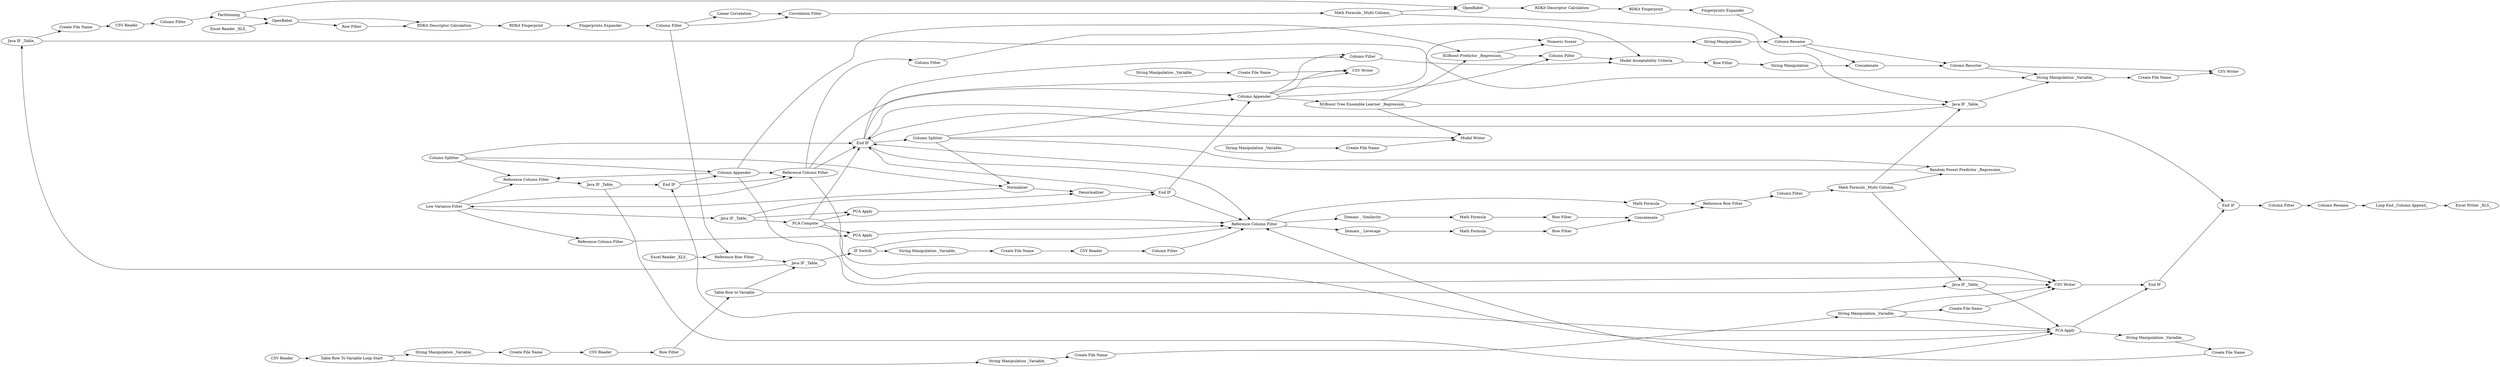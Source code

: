 digraph {
	150 -> 540
	621 -> 550
	548 -> 549
	44 -> 112
	630 -> 544
	536 -> 550
	517 -> 518
	542 -> 554
	542 -> 674
	666 -> 515
	553 -> 673
	674 -> 504
	539 -> 536
	113 -> 45
	606 -> 607
	670 -> 606
	605 -> 611
	627 -> 628
	553 -> 554
	553 -> 149
	602 -> 626
	552 -> 533
	552 -> 500
	608 -> 633
	518 -> 516
	534 -> 535
	617 -> 619
	630 -> 543
	670 -> 550
	636 -> 637
	505 -> 502
	538 -> 543
	601 -> 619
	404 -> 405
	669 -> 5
	668 -> 669
	673 -> 533
	672 -> 515
	550 -> 623
	537 -> 539
	511 -> 512
	537 -> 538
	149 -> 157
	550 -> 602
	538 -> 550
	112 -> 601
	634 -> 620
	543 -> 634
	600 -> 601
	612 -> 614
	150 -> 674
	543 -> 542
	646 -> 5
	536 -> 552
	677 -> 673
	541 -> 542
	112 -> 46
	509 -> 506
	554 -> 544
	514 -> 513
	605 -> 608
	260 -> 404
	546 -> 544
	622 -> 628
	674 -> 544
	157 -> 536
	631 -> 677
	403 -> 406
	620 -> 635
	5 -> 45
	504 -> 502
	614 -> 617
	551 -> 677
	543 -> 548
	551 -> 552
	260 -> 672
	626 -> 622
	550 -> 624
	625 -> 627
	672 -> 673
	611 -> 613
	553 -> 540
	150 -> 537
	623 -> 625
	545 -> 544
	633 -> 545
	544 -> 634
	673 -> 550
	512 -> 513
	545 -> 546
	666 -> 610
	7 -> 44
	637 -> 643
	406 -> 511
	47 -> 260
	538 -> 539
	674 -> 552
	515 -> 514
	535 -> 533
	673 -> 551
	603 -> 621
	499 -> 503
	45 -> 7
	536 -> 673
	676 -> 550
	5 -> 113
	554 -> 540
	545 -> 543
	541 -> 543
	631 -> 672
	617 -> 630
	610 -> 667
	405 -> 403
	673 -> 620
	508 -> 511
	552 -> 505
	624 -> 629
	552 -> 547
	629 -> 632
	635 -> 636
	510 -> 512
	554 -> 499
	673 -> 505
	552 -> 503
	112 -> 47
	628 -> 629
	632 -> 631
	540 -> 541
	150 -> 675
	631 -> 630
	551 -> 516
	506 -> 510
	512 -> 515
	538 -> 673
	607 -> 603
	149 -> 150
	675 -> 676
	547 -> 672
	551 -> 149
	46 -> 47
	538 -> 676
	547 -> 499
	619 -> 666
	619 -> 670
	503 -> 502
	613 -> 612
	669 -> 404
	499 -> 500
	537 -> 157
	667 -> 668
	554 -> 674
	500 -> 508
	547 -> 516
	604 -> 605
	511 -> 510
	674 -> 673
	502 -> 509
	549 -> 550
	646 [label="Excel Reader _XLS_"]
	502 [label="Model Acceptability Criteria"]
	544 [label="CSV Writer"]
	601 [label="Reference Row Filter"]
	536 [label="End IF"]
	404 [label=OpenBabel]
	635 [label="Column Filter"]
	534 [label="String Manipulation _Variable_"]
	500 [label="Numeric Scorer"]
	538 [label="PCA Compute"]
	626 [label="Math Formula"]
	150 [label="Low Variance Filter"]
	611 [label="String Manipulation _Variable_"]
	630 [label="Java IF _Table_"]
	600 [label="Excel Reader _XLS_"]
	633 [label="Create File Name"]
	47 [label="Correlation Filter"]
	503 [label="Column Filter"]
	666 [label="Java IF _Table_"]
	5 [label=OpenBabel]
	553 [label="Column Splitter"]
	672 [label="Java IF _Table_"]
	157 [label=Denormalizer]
	604 [label="CSV Reader"]
	554 [label="Column Appender"]
	552 [label="Column Appender"]
	623 [label="Domain _ Leverage"]
	518 [label="Create File Name"]
	545 [label="String Manipulation _Variable_"]
	405 [label="RDKit Descriptor Calculation"]
	624 [label="Math Formula"]
	621 [label="Column Filter"]
	509 [label="Row Filter"]
	603 [label="CSV Reader"]
	674 [label="Reference Column Filter"]
	403 [label="RDKit Fingerprint"]
	542 [label="End IF"]
	602 [label="Domain _ Similarity"]
	406 [label="Fingerprints Expander"]
	499 [label="XGBoost Predictor _Regression_"]
	667 [label="CSV Reader"]
	677 [label="Random Forest Predictor _Regression_"]
	673 [label="End IF"]
	620 [label="End IF"]
	605 [label="Table Row To Variable Loop Start"]
	628 [label=Concatenate]
	44 [label="Fingerprints Expander"]
	513 [label="CSV Writer"]
	45 [label="RDKit Descriptor Calculation"]
	614 [label="Row Filter"]
	506 [label="String Manipulation"]
	613 [label="Create File Name"]
	504 [label="Column Filter"]
	669 [label=Partitioning]
	7 [label="RDKit Fingerprint"]
	607 [label="Create File Name"]
	514 [label="Create File Name"]
	511 [label="Column Rename"]
	505 [label="Column Filter"]
	632 [label="Column Filter"]
	551 [label="Column Splitter"]
	627 [label="Row Filter"]
	668 [label="Column Filter"]
	675 [label="Reference Column Filter"]
	631 [label="Math Formula _Multi Column_"]
	634 [label="End IF"]
	535 [label="Create File Name"]
	636 [label="Column Rename"]
	516 [label="Model Writer"]
	608 [label="String Manipulation _Variable_"]
	533 [label="CSV Writer"]
	543 [label="PCA Apply"]
	46 [label="Linear Correlation"]
	606 [label="String Manipulation _Variable_"]
	610 [label="Create File Name"]
	629 [label="Reference Row Filter"]
	546 [label="Create File Name"]
	617 [label="Table Row to Variable"]
	149 [label=Normalizer]
	619 [label="Java IF _Table_"]
	625 [label="Math Formula"]
	670 [label="IF Switch"]
	612 [label="CSV Reader"]
	643 [label="Excel Writer _XLS_"]
	260 [label="Math Formula _Multi Column_"]
	637 [label="Loop End _Column Append_"]
	517 [label="String Manipulation _Variable_"]
	510 [label=Concatenate]
	541 [label="Java IF _Table_"]
	548 [label="String Manipulation _Variable_"]
	112 [label="Column Filter"]
	537 [label="Java IF _Table_"]
	512 [label="Column Resorter"]
	622 [label="Row Filter"]
	515 [label="String Manipulation _Variable_"]
	676 [label="PCA Apply"]
	508 [label="String Manipulation"]
	539 [label="PCA Apply"]
	113 [label="Row Filter"]
	550 [label="Reference Column Filter"]
	549 [label="Create File Name"]
	547 [label="XGBoost Tree Ensemble Learner _Regression_"]
	540 [label="Reference Column Filter"]
	rankdir=LR
}
